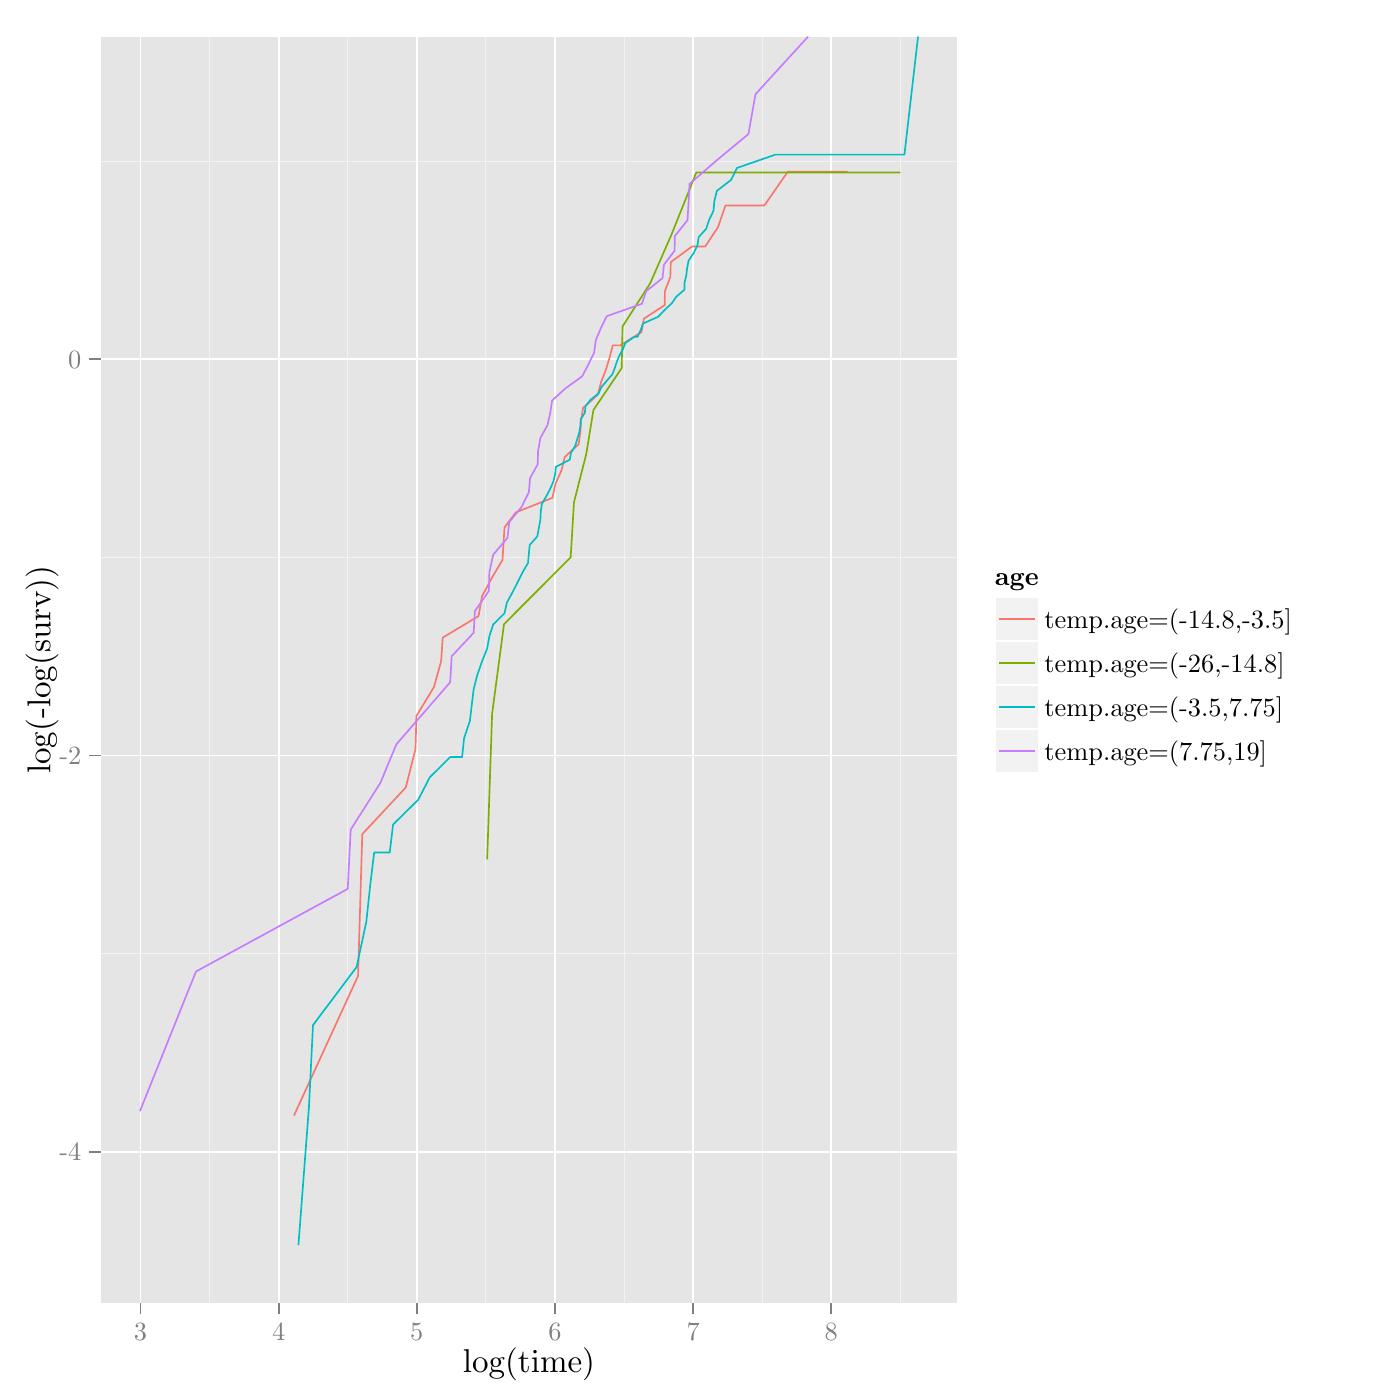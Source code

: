 % Created by tikzDevice version 0.8.1 on 2015-01-31 17:51:24
% !TEX encoding = UTF-8 Unicode
\documentclass[11pt]{memoir}
\nonstopmode

\usepackage{tikz}

\usepackage[active,tightpage,psfixbb]{preview}

\PreviewEnvironment{pgfpicture}

\setlength\PreviewBorder{0pt}

\usepackage{amsmath}
\newcommand{\SweaveOpts}[1]{}  % do not interfere with LaTeX
\newcommand{\SweaveInput}[1]{} % because they are not real TeX commands
\newcommand{\Sexpr}[1]{}       % will only be parsed by R


\usepackage{geometry}
\usepackage{amsmath}
\usepackage{lscape}
\geometry{verbose,tmargin=2.5cm,bmargin=2.5cm,lmargin=2.5cm,rmargin=2.5cm}


\begin{document}

\begin{tikzpicture}[x=1pt,y=1pt]
\definecolor{fillColor}{RGB}{255,255,255}
\path[use as bounding box,fill=fillColor,fill opacity=0.00] (0,0) rectangle (505.89,505.89);
\begin{scope}
\path[clip] (  0.00,  0.00) rectangle (505.89,505.89);
\definecolor{drawColor}{RGB}{255,255,255}
\definecolor{fillColor}{RGB}{255,255,255}

\path[draw=drawColor,line width= 0.6pt,line join=round,line cap=round,fill=fillColor] (  0.00,  0.00) rectangle (505.89,505.89);
\end{scope}
\begin{scope}
\path[clip] ( 36.51, 35.17) rectangle (345.79,492.64);
\definecolor{fillColor}{gray}{0.90}

\path[fill=fillColor] ( 36.51, 35.17) rectangle (345.79,492.64);
\definecolor{drawColor}{gray}{0.95}

\path[draw=drawColor,line width= 0.3pt,line join=round] ( 36.51,161.33) --
	(345.79,161.33);

\path[draw=drawColor,line width= 0.3pt,line join=round] ( 36.51,304.53) --
	(345.79,304.53);

\path[draw=drawColor,line width= 0.3pt,line join=round] ( 36.51,447.73) --
	(345.79,447.73);

\path[draw=drawColor,line width= 0.3pt,line join=round] ( 75.74, 35.17) --
	( 75.74,492.64);

\path[draw=drawColor,line width= 0.3pt,line join=round] (125.66, 35.17) --
	(125.66,492.64);

\path[draw=drawColor,line width= 0.3pt,line join=round] (175.57, 35.17) --
	(175.57,492.64);

\path[draw=drawColor,line width= 0.3pt,line join=round] (225.49, 35.17) --
	(225.49,492.64);

\path[draw=drawColor,line width= 0.3pt,line join=round] (275.41, 35.17) --
	(275.41,492.64);

\path[draw=drawColor,line width= 0.3pt,line join=round] (325.32, 35.17) --
	(325.32,492.64);
\definecolor{drawColor}{RGB}{255,255,255}

\path[draw=drawColor,line width= 0.6pt,line join=round] ( 36.51, 89.73) --
	(345.79, 89.73);

\path[draw=drawColor,line width= 0.6pt,line join=round] ( 36.51,232.93) --
	(345.79,232.93);

\path[draw=drawColor,line width= 0.6pt,line join=round] ( 36.51,376.13) --
	(345.79,376.13);

\path[draw=drawColor,line width= 0.6pt,line join=round] ( 50.78, 35.17) --
	( 50.78,492.64);

\path[draw=drawColor,line width= 0.6pt,line join=round] (100.70, 35.17) --
	(100.70,492.64);

\path[draw=drawColor,line width= 0.6pt,line join=round] (150.61, 35.17) --
	(150.61,492.64);

\path[draw=drawColor,line width= 0.6pt,line join=round] (200.53, 35.17) --
	(200.53,492.64);

\path[draw=drawColor,line width= 0.6pt,line join=round] (250.45, 35.17) --
	(250.45,492.64);

\path[draw=drawColor,line width= 0.6pt,line join=round] (300.36, 35.17) --
	(300.36,492.64);
\definecolor{drawColor}{RGB}{248,118,109}

\path[draw=drawColor,line width= 0.6pt,line join=round] (106.23,102.79) --
	(129.38,153.22) --
	(130.91,204.49) --
	(146.62,221.32) --
	(150.14,235.24) --
	(150.47,247.16) --
	(156.80,257.62) --
	(159.41,266.98) --
	(159.97,275.47) --
	(172.91,283.25) --
	(174.19,290.47) --
	(177.83,297.22) --
	(181.58,303.56) --
	(182.30,315.28) --
	(186.41,320.74) --
	(199.60,325.99) --
	(200.72,331.06) --
	(202.90,335.96) --
	(204.06,340.72) --
	(209.10,345.36) --
	(209.72,349.89) --
	(210.03,354.34) --
	(210.74,358.72) --
	(211.04,358.72) --
	(216.00,363.26) --
	(217.17,367.75) --
	(218.91,372.21) --
	(220.26,376.65) --
	(221.41,381.10) --
	(224.19,381.10) --
	(231.81,385.89) --
	(232.67,390.72) --
	(240.19,395.63) --
	(240.25,400.65) --
	(242.22,405.81) --
	(242.38,411.18) --
	(250.05,416.81) --
	(254.82,416.81) --
	(259.47,423.85) --
	(262.14,431.62) --
	(276.17,431.62) --
	(284.70,443.88) --
	(305.12,443.88) --
	(306.28,443.88);
\definecolor{drawColor}{RGB}{124,174,0}

\path[draw=drawColor,line width= 0.6pt,line join=round] (176.04,195.33) --
	(177.83,248.01) --
	(182.12,280.33) --
	(206.21,304.50) --
	(207.41,324.40) --
	(211.84,341.80) --
	(214.43,357.72) --
	(224.65,372.88) --
	(224.95,387.90) --
	(234.95,403.54) --
	(242.59,421.02) --
	(251.63,443.58) --
	(325.32,443.58);
\definecolor{drawColor}{RGB}{0,191,196}

\path[draw=drawColor,line width= 0.6pt,line join=round] (107.84, 55.97) --
	(111.65,106.01) --
	(113.10,135.46) --
	(128.87,156.47) --
	(132.38,172.88) --
	(133.81,186.36) --
	(135.21,197.83) --
	(140.83,197.83) --
	(142.04,207.95) --
	(151.14,216.92) --
	(155.29,224.98) --
	(162.68,232.32) --
	(166.98,232.32) --
	(167.70,239.15) --
	(169.81,245.46) --
	(170.49,251.34) --
	(171.16,256.84) --
	(172.48,262.03) --
	(174.19,266.93) --
	(176.04,271.58) --
	(176.84,276.00) --
	(178.22,280.24) --
	(182.30,284.29) --
	(183.18,288.19) --
	(185.24,291.94) --
	(187.06,295.56) --
	(188.81,299.06) --
	(190.80,302.45) --
	(191.10,305.74) --
	(191.40,308.94) --
	(194.15,312.05) --
	(195.26,318.05) --
	(195.40,320.95) --
	(195.81,323.79) --
	(197.41,326.57) --
	(198.84,329.29) --
	(199.98,331.97) --
	(200.60,334.60) --
	(200.85,337.19) --
	(205.87,339.74) --
	(206.32,342.26) --
	(207.83,344.74) --
	(208.58,347.19) --
	(209.31,349.62) --
	(209.72,352.01) --
	(209.83,354.39) --
	(211.34,356.75) --
	(211.54,359.09) --
	(213.39,361.41) --
	(216.27,363.71) --
	(217.34,366.01) --
	(219.25,368.30) --
	(221.25,370.58) --
	(222.14,372.85) --
	(222.86,375.12) --
	(223.80,377.39) --
	(225.10,379.66) --
	(225.93,381.93) --
	(229.31,384.21) --
	(230.41,384.21) --
	(231.48,386.59) --
	(232.34,388.98) --
	(237.79,391.38) --
	(240.08,393.80) --
	(242.70,396.24) --
	(244.43,398.72) --
	(247.32,401.22) --
	(247.37,403.76) --
	(247.99,406.35) --
	(248.28,408.98) --
	(248.80,411.67) --
	(250.65,414.43) --
	(252.03,417.27) --
	(252.47,420.20) --
	(255.19,423.23) --
	(256.22,426.38) --
	(257.81,429.69) --
	(258.13,433.17) --
	(259.02,436.88) --
	(264.15,440.86) --
	(266.31,445.19) --
	(280.19,450.01) --
	(283.02,450.01) --
	(284.17,450.01) --
	(305.24,450.01) --
	(326.81,450.01) --
	(331.73,492.64);
\definecolor{drawColor}{RGB}{199,124,255}

\path[draw=drawColor,line width= 0.6pt,line join=round] ( 50.57,104.38) --
	( 70.81,154.83) --
	(125.65,184.69) --
	(126.74,206.14) --
	(137.45,222.99) --
	(143.23,236.93) --
	(162.68,259.36) --
	(163.21,268.74) --
	(171.16,277.25) --
	(171.61,285.07) --
	(176.64,292.31) --
	(176.84,299.09) --
	(178.22,305.46) --
	(183.36,311.50) --
	(184.05,317.25) --
	(188.50,322.75) --
	(191.10,328.04) --
	(191.55,333.14) --
	(194.29,338.09) --
	(194.43,342.89) --
	(195.26,347.59) --
	(197.81,352.18) --
	(198.84,356.69) --
	(199.48,361.13) --
	(204.29,365.52) --
	(210.34,369.88) --
	(212.62,374.21) --
	(214.71,378.53) --
	(215.27,382.87) --
	(217.08,387.23) --
	(219.25,391.64) --
	(231.95,396.11) --
	(233.50,400.67) --
	(239.40,405.36) --
	(239.91,410.21) --
	(243.75,415.27) --
	(243.86,420.60) --
	(248.42,426.30) --
	(248.80,432.50) --
	(249.17,439.42) --
	(258.40,447.46) --
	(270.44,457.45) --
	(273.00,471.85) --
	(292.00,492.64);
\end{scope}
\begin{scope}
\path[clip] (  0.00,  0.00) rectangle (505.89,505.89);
\definecolor{drawColor}{gray}{0.50}

\node[text=drawColor,anchor=base east,inner sep=0pt, outer sep=0pt, scale=  0.87] at ( 29.40, 86.44) {-4};

\node[text=drawColor,anchor=base east,inner sep=0pt, outer sep=0pt, scale=  0.87] at ( 29.40,229.64) {-2};

\node[text=drawColor,anchor=base east,inner sep=0pt, outer sep=0pt, scale=  0.87] at ( 29.40,372.84) {0};
\end{scope}
\begin{scope}
\path[clip] (  0.00,  0.00) rectangle (505.89,505.89);
\definecolor{drawColor}{gray}{0.50}

\path[draw=drawColor,line width= 0.6pt,line join=round] ( 32.24, 89.73) --
	( 36.51, 89.73);

\path[draw=drawColor,line width= 0.6pt,line join=round] ( 32.24,232.93) --
	( 36.51,232.93);

\path[draw=drawColor,line width= 0.6pt,line join=round] ( 32.24,376.13) --
	( 36.51,376.13);
\end{scope}
\begin{scope}
\path[clip] (  0.00,  0.00) rectangle (505.89,505.89);
\definecolor{drawColor}{gray}{0.50}

\path[draw=drawColor,line width= 0.6pt,line join=round] ( 50.78, 30.90) --
	( 50.78, 35.17);

\path[draw=drawColor,line width= 0.6pt,line join=round] (100.70, 30.90) --
	(100.70, 35.17);

\path[draw=drawColor,line width= 0.6pt,line join=round] (150.61, 30.90) --
	(150.61, 35.17);

\path[draw=drawColor,line width= 0.6pt,line join=round] (200.53, 30.90) --
	(200.53, 35.17);

\path[draw=drawColor,line width= 0.6pt,line join=round] (250.45, 30.90) --
	(250.45, 35.17);

\path[draw=drawColor,line width= 0.6pt,line join=round] (300.36, 30.90) --
	(300.36, 35.17);
\end{scope}
\begin{scope}
\path[clip] (  0.00,  0.00) rectangle (505.89,505.89);
\definecolor{drawColor}{gray}{0.50}

\node[text=drawColor,anchor=base,inner sep=0pt, outer sep=0pt, scale=  0.87] at ( 50.78, 21.48) {3};

\node[text=drawColor,anchor=base,inner sep=0pt, outer sep=0pt, scale=  0.87] at (100.70, 21.48) {4};

\node[text=drawColor,anchor=base,inner sep=0pt, outer sep=0pt, scale=  0.87] at (150.61, 21.48) {5};

\node[text=drawColor,anchor=base,inner sep=0pt, outer sep=0pt, scale=  0.87] at (200.53, 21.48) {6};

\node[text=drawColor,anchor=base,inner sep=0pt, outer sep=0pt, scale=  0.87] at (250.45, 21.48) {7};

\node[text=drawColor,anchor=base,inner sep=0pt, outer sep=0pt, scale=  0.87] at (300.36, 21.48) {8};
\end{scope}
\begin{scope}
\path[clip] (  0.00,  0.00) rectangle (505.89,505.89);
\definecolor{drawColor}{RGB}{0,0,0}

\node[text=drawColor,anchor=base,inner sep=0pt, outer sep=0pt, scale=  1.09] at (191.15,  9.94) {log(time)};
\end{scope}
\begin{scope}
\path[clip] (  0.00,  0.00) rectangle (505.89,505.89);
\definecolor{drawColor}{RGB}{0,0,0}

\node[text=drawColor,rotate= 90.00,anchor=base,inner sep=0pt, outer sep=0pt, scale=  1.09] at ( 18.16,263.91) {log(-log(surv))};
\end{scope}
\begin{scope}
\path[clip] (  0.00,  0.00) rectangle (505.89,505.89);
\definecolor{fillColor}{RGB}{255,255,255}

\path[fill=fillColor] (355.26,222.25) rectangle (483.17,305.56);
\end{scope}
\begin{scope}
\path[clip] (  0.00,  0.00) rectangle (505.89,505.89);
\definecolor{drawColor}{RGB}{0,0,0}

\node[text=drawColor,anchor=base west,inner sep=0pt, outer sep=0pt, scale=  0.87] at (359.53,294.39) {\bfseries age};
\end{scope}
\begin{scope}
\path[clip] (  0.00,  0.00) rectangle (505.89,505.89);
\definecolor{drawColor}{RGB}{255,255,255}
\definecolor{fillColor}{gray}{0.95}

\path[draw=drawColor,line width= 0.6pt,line join=round,line cap=round,fill=fillColor] (359.53,274.21) rectangle (375.43,290.11);
\end{scope}
\begin{scope}
\path[clip] (  0.00,  0.00) rectangle (505.89,505.89);
\definecolor{drawColor}{RGB}{248,118,109}

\path[draw=drawColor,line width= 0.6pt,line join=round] (361.12,282.16) -- (373.84,282.16);
\end{scope}
\begin{scope}
\path[clip] (  0.00,  0.00) rectangle (505.89,505.89);
\definecolor{drawColor}{RGB}{255,255,255}
\definecolor{fillColor}{gray}{0.95}

\path[draw=drawColor,line width= 0.6pt,line join=round,line cap=round,fill=fillColor] (359.53,258.32) rectangle (375.43,274.21);
\end{scope}
\begin{scope}
\path[clip] (  0.00,  0.00) rectangle (505.89,505.89);
\definecolor{drawColor}{RGB}{124,174,0}

\path[draw=drawColor,line width= 0.6pt,line join=round] (361.12,266.26) -- (373.84,266.26);
\end{scope}
\begin{scope}
\path[clip] (  0.00,  0.00) rectangle (505.89,505.89);
\definecolor{drawColor}{RGB}{255,255,255}
\definecolor{fillColor}{gray}{0.95}

\path[draw=drawColor,line width= 0.6pt,line join=round,line cap=round,fill=fillColor] (359.53,242.42) rectangle (375.43,258.32);
\end{scope}
\begin{scope}
\path[clip] (  0.00,  0.00) rectangle (505.89,505.89);
\definecolor{drawColor}{RGB}{0,191,196}

\path[draw=drawColor,line width= 0.6pt,line join=round] (361.12,250.37) -- (373.84,250.37);
\end{scope}
\begin{scope}
\path[clip] (  0.00,  0.00) rectangle (505.89,505.89);
\definecolor{drawColor}{RGB}{255,255,255}
\definecolor{fillColor}{gray}{0.95}

\path[draw=drawColor,line width= 0.6pt,line join=round,line cap=round,fill=fillColor] (359.53,226.52) rectangle (375.43,242.42);
\end{scope}
\begin{scope}
\path[clip] (  0.00,  0.00) rectangle (505.89,505.89);
\definecolor{drawColor}{RGB}{199,124,255}

\path[draw=drawColor,line width= 0.6pt,line join=round] (361.12,234.47) -- (373.84,234.47);
\end{scope}
\begin{scope}
\path[clip] (  0.00,  0.00) rectangle (505.89,505.89);
\definecolor{drawColor}{RGB}{0,0,0}

\node[text=drawColor,anchor=base west,inner sep=0pt, outer sep=0pt, scale=  0.87] at (377.41,278.87) {temp.age=(-14.8,-3.5]};
\end{scope}
\begin{scope}
\path[clip] (  0.00,  0.00) rectangle (505.89,505.89);
\definecolor{drawColor}{RGB}{0,0,0}

\node[text=drawColor,anchor=base west,inner sep=0pt, outer sep=0pt, scale=  0.87] at (377.41,262.97) {temp.age=(-26,-14.8]};
\end{scope}
\begin{scope}
\path[clip] (  0.00,  0.00) rectangle (505.89,505.89);
\definecolor{drawColor}{RGB}{0,0,0}

\node[text=drawColor,anchor=base west,inner sep=0pt, outer sep=0pt, scale=  0.87] at (377.41,247.07) {temp.age=(-3.5,7.75]};
\end{scope}
\begin{scope}
\path[clip] (  0.00,  0.00) rectangle (505.89,505.89);
\definecolor{drawColor}{RGB}{0,0,0}

\node[text=drawColor,anchor=base west,inner sep=0pt, outer sep=0pt, scale=  0.87] at (377.41,231.18) {temp.age=(7.75,19]};
\end{scope}
\end{tikzpicture}

\end{document}
